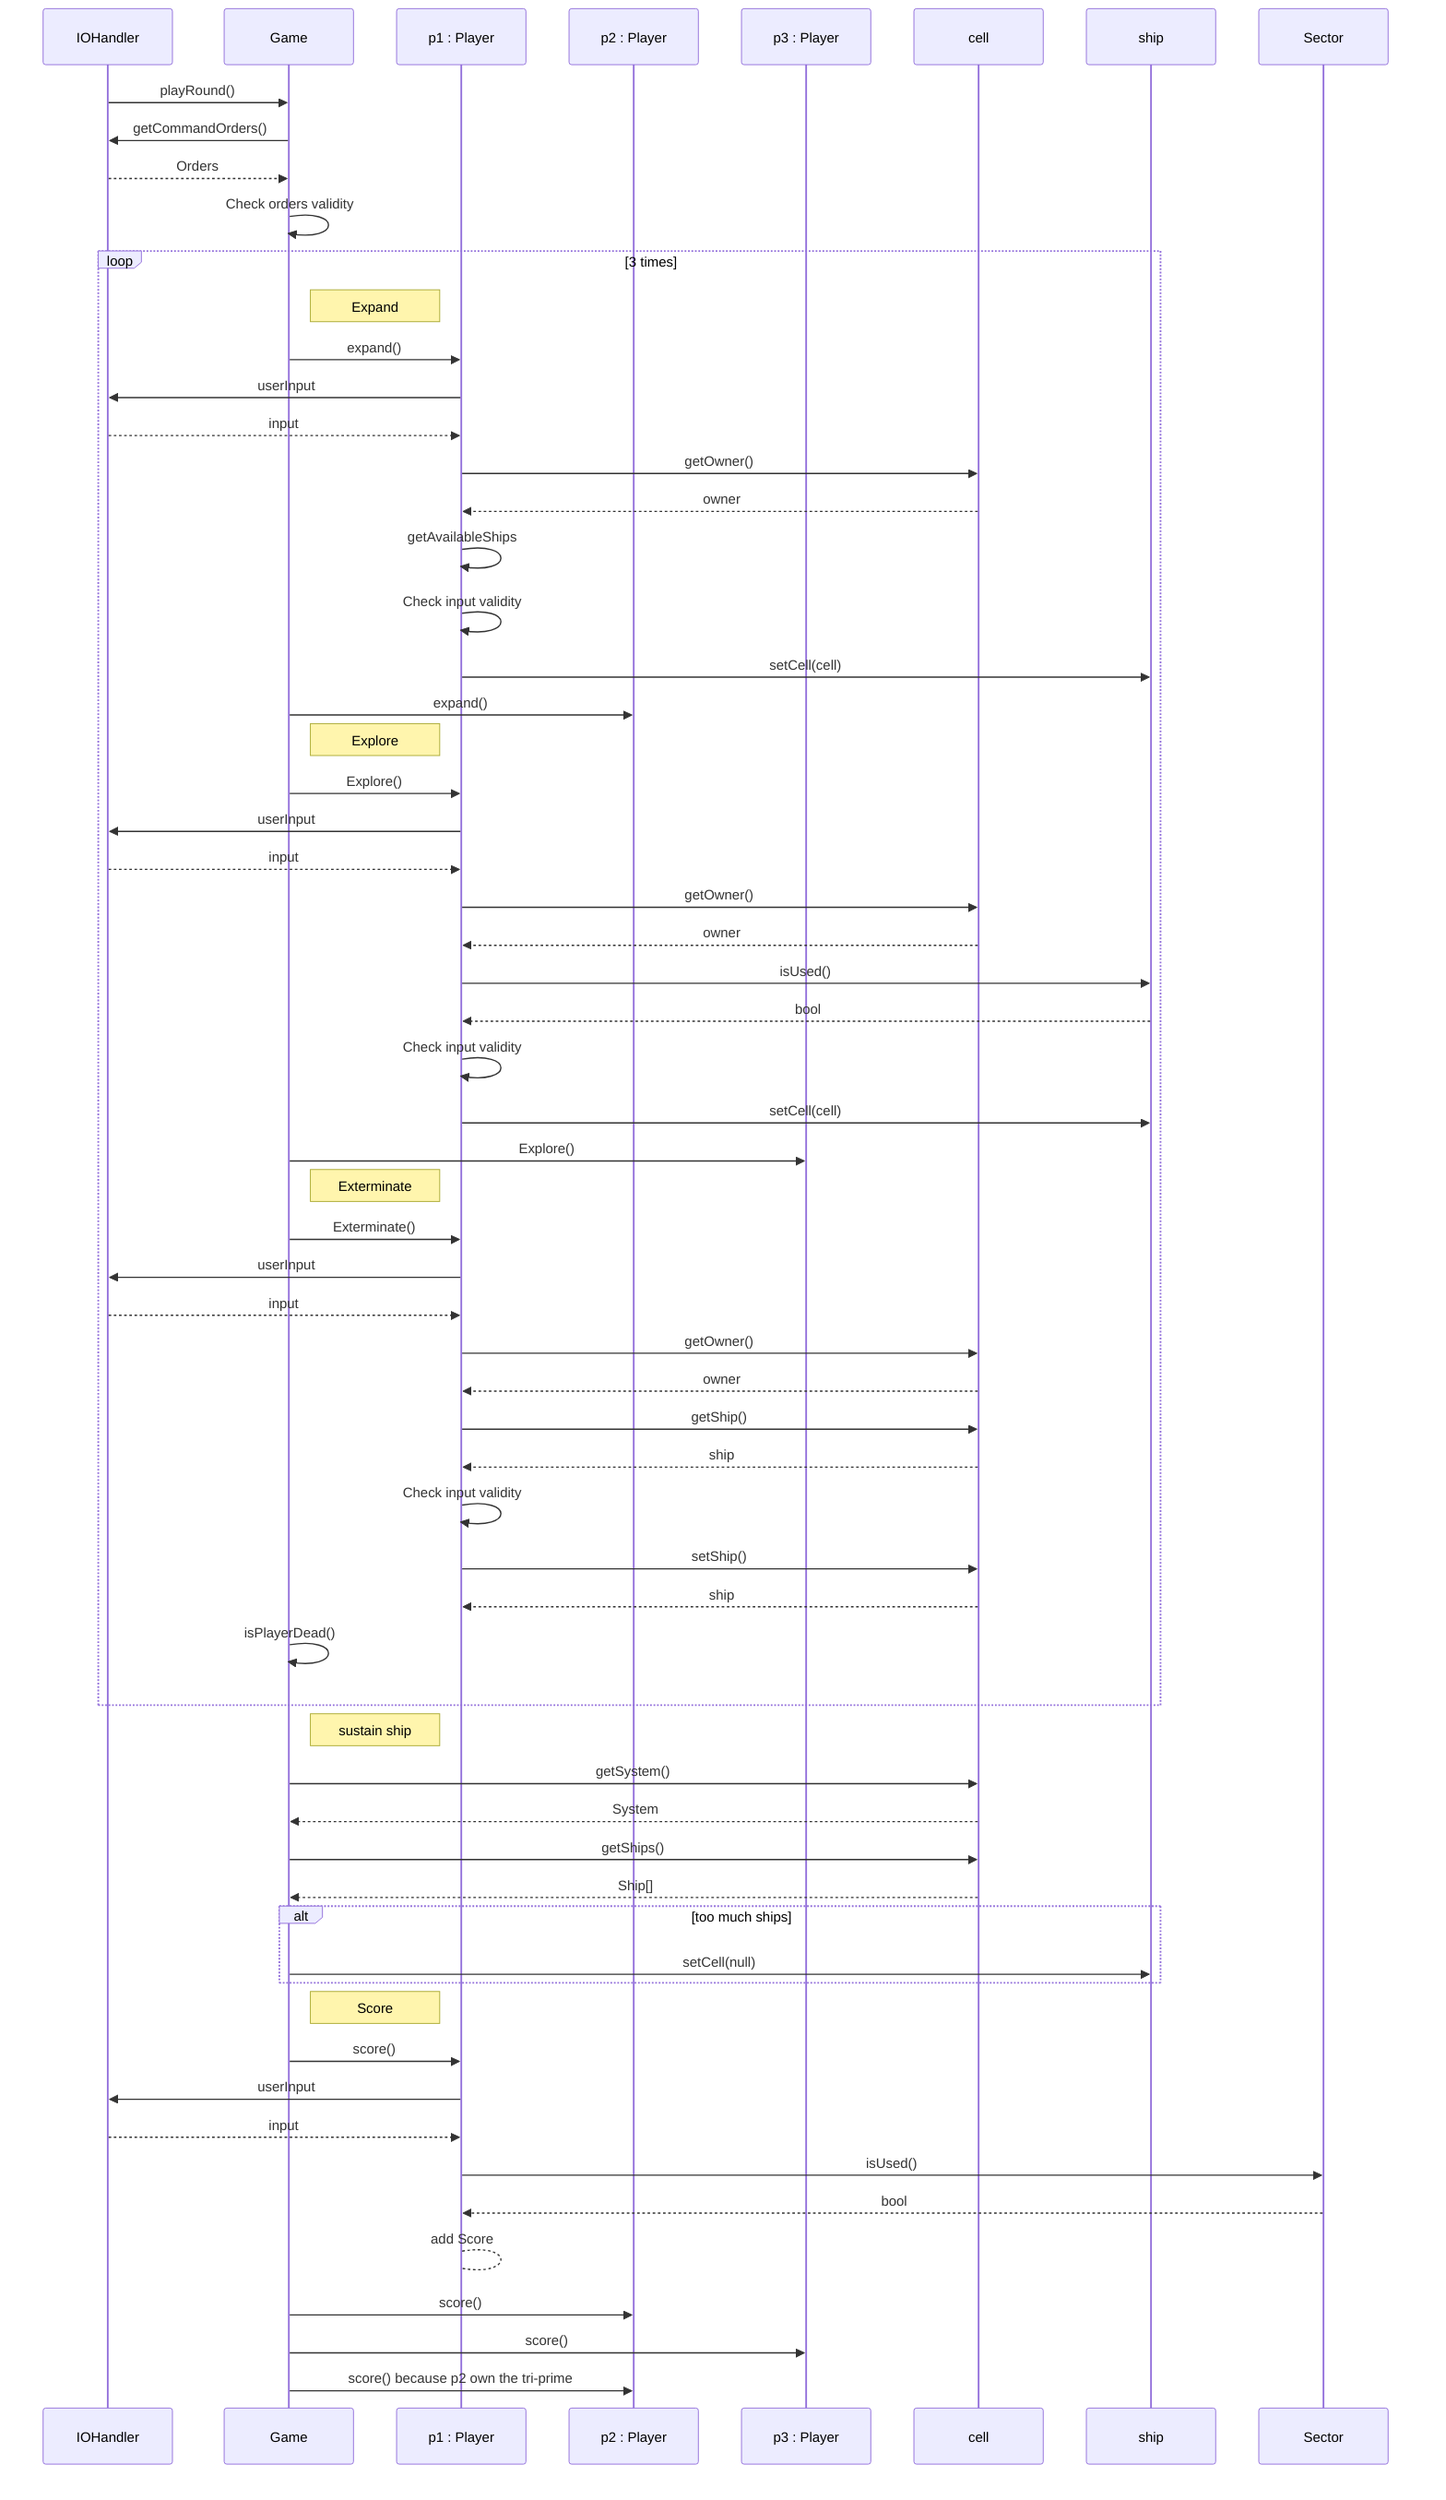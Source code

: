 sequenceDiagram
    participant IO as IOHandler
    participant Game
    participant p1 as p1 : Player
    participant p2 as p2 : Player
    participant p3 as p3 : Player

    IO  ->> Game : playRound()
    Game ->> IO : getCommandOrders()
    IO -->> Game : Orders
    Game ->> Game : Check orders validity

    loop 3 times
        note right of Game: Expand
        Game ->> p1: expand()
        p1 ->> IO : userInput
        IO -->> p1 : input
        p1 ->> cell : getOwner()
        cell -->> p1 : owner
        p1 ->> p1 : getAvailableShips
        p1 ->> p1 : Check input validity
        p1 ->> ship: setCell(cell)
        Game ->> p2: expand()
        note right of Game: Explore
        Game ->> p1 : Explore()
        p1 ->> IO : userInput
        IO -->> p1 : input
        p1 ->> cell : getOwner()
        cell -->> p1 : owner
        p1 ->> ship: isUsed()
        ship -->> p1: bool
        p1 ->> p1 : Check input validity
        p1 ->> ship: setCell(cell)
        Game ->> p3: Explore()
        note right of Game: Exterminate
        Game ->> p1 : Exterminate()
        p1 ->> IO : userInput
        IO -->> p1 : input
        p1 ->> cell : getOwner()
        cell -->> p1 : owner
        p1 ->> cell: getShip()
        cell -->> p1: ship
        p1 ->> p1 : Check input validity
        p1 ->> cell: setShip()
        cell -->> p1: ship
        Game ->> Game: isPlayerDead()
    end

    note right of Game : sustain ship
    Game ->> cell: getSystem()
    cell -->> Game : System
    Game ->> cell: getShips()
    cell -->> Game : Ship[]
    alt too much ships
        Game ->> ship: setCell(null)
    end

    note right of Game : Score
    Game ->> p1 : score()
    p1 ->> IO : userInput
    IO -->> p1 : input
    p1 ->> Sector : isUsed()
    Sector -->> p1 : bool
    p1 --> p1: add Score
    Game ->> p2 : score()
    Game ->> p3 : score()
    Game ->> p2 : score() because p2 own the tri-prime